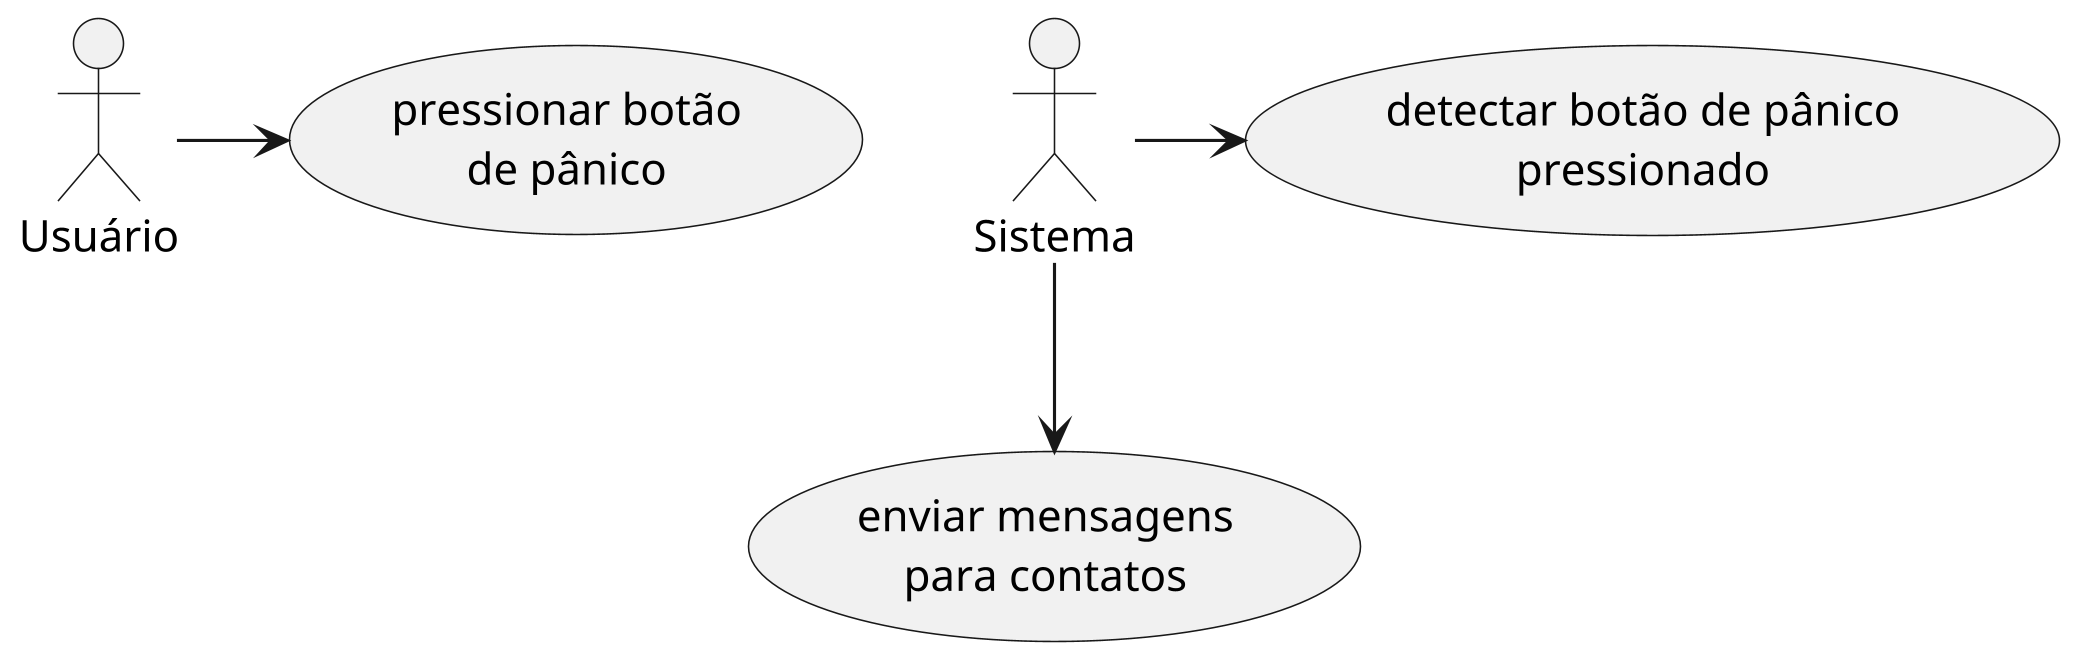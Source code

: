 @startuml
skinparam dpi 300
skinparam shadowing false

actor Usuário 
actor Sistema

Usuário -> (pressionar botão\nde pânico)

Sistema -> (detectar botão de pânico\npressionado)
Sistema --> (enviar mensagens\npara contatos)

@enduml

